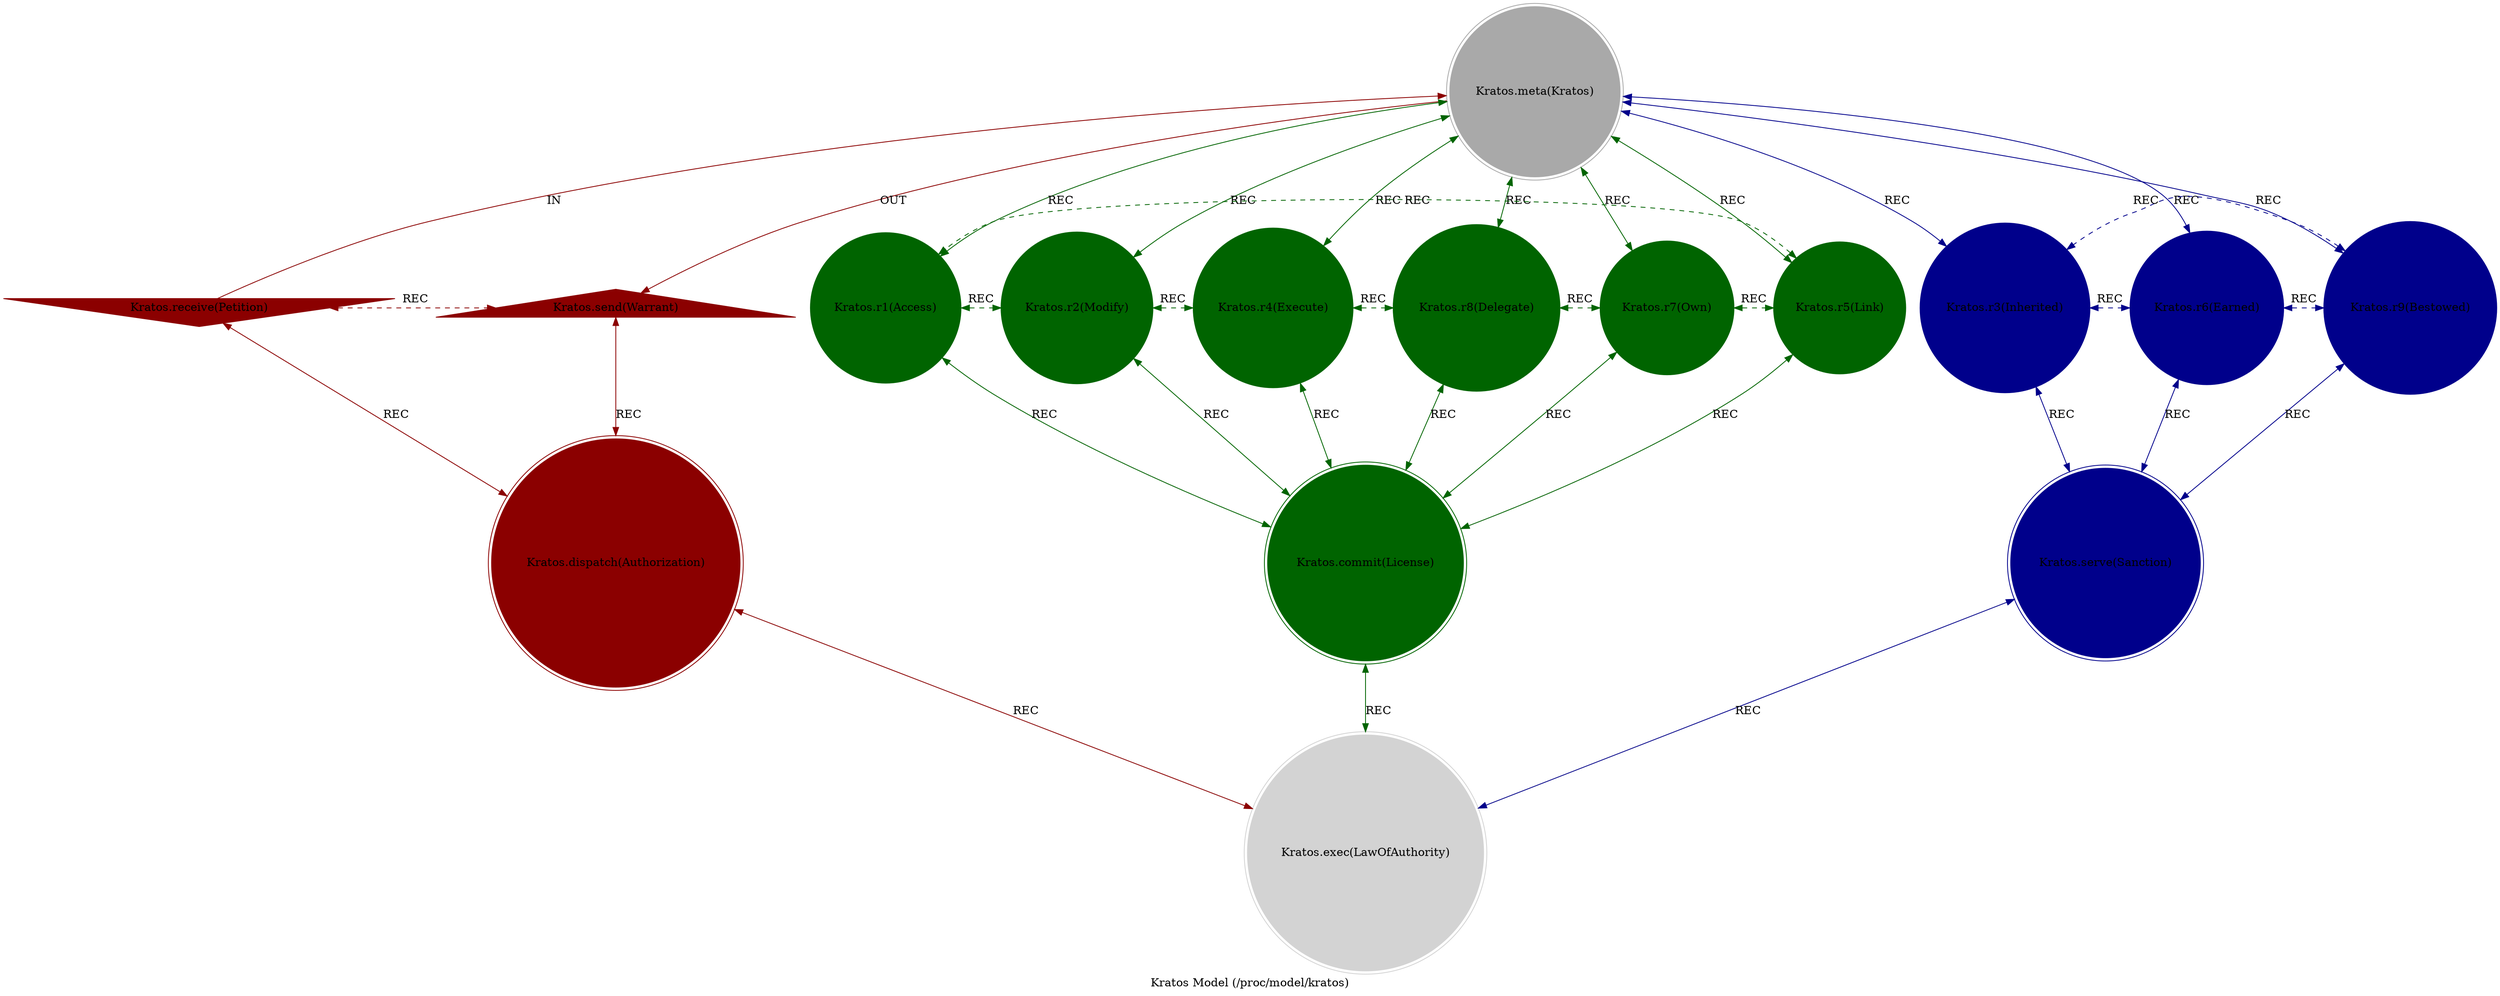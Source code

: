 strict digraph KratosModel {
    style = filled;
    color = lightgray;
    node [shape = circle; style = filled; color = lightgreen;];
    edge [color = darkgray;];
    label = "Kratos Model (/proc/model/kratos)";
    comment = "{{description}}";
    
    spark_a_t [label = "Kratos.receive(Petition)";comment = "Potential: {{description}}";shape = invtriangle;color = darkred;];
    spark_0_t [label = "Kratos.meta(Kratos)";comment = "Abstract: {{description}}";shape = doublecircle;color = darkgray;];
    spark_b_t [label = "Kratos.send(Warrant)";comment = "Manifest: {{description}}";shape = triangle;color = darkred;];
    spark_1_t [label = "Kratos.r1(Access)";comment = "Initiation: {{description}}";color = darkgreen;];
    spark_2_t [label = "Kratos.r2(Modify)";comment = "Response: {{description}}";color = darkgreen;];
    spark_4_t [label = "Kratos.r4(Execute)";comment = "Integration: {{description}}";color = darkgreen;];
    spark_8_t [label = "Kratos.r8(Delegate)";comment = "Reflection: {{description}}";color = darkgreen;];
    spark_7_t [label = "Kratos.r7(Own)";comment = "Consolidation: {{description}}";color = darkgreen;];
    spark_5_t [label = "Kratos.r5(Link)";comment = "Propagation: {{description}}";color = darkgreen;];
    spark_3_t [label = "Kratos.r3(Inherited)";comment = "Thesis: {{description}}";color = darkblue;];
    spark_6_t [label = "Kratos.r6(Earned)";comment = "Antithesis: {{description}}";color = darkblue;];
    spark_9_t [label = "Kratos.r9(Bestowed)";comment = "Synthesis: {{description}}";color = darkblue;];
    spark_c_t [label = "Kratos.dispatch(Authorization)";comment = "Why-Who: {{description}}";shape = doublecircle;color = darkred;];
    spark_d_t [label = "Kratos.commit(License)";comment = "What-How: {{description}}";shape = doublecircle;color = darkgreen;];
    spark_e_t [label = "Kratos.serve(Sanction)";comment = "When-Where: {{description}}";shape = doublecircle;color = darkblue;];
    spark_f_t [label = "Kratos.exec(LawOfAuthority)";comment = "Which-Closure: {{description}}";shape = doublecircle;color = lightgray;];
    
    spark_a_t -> spark_0_t [label = "IN"; comment = "{{description}}"; color = darkred; constraint = false;];
    spark_0_t -> spark_b_t [label = "OUT"; comment = "{{description}}"; color = darkred;];
    spark_a_t -> spark_c_t [label = "REC"; comment = "{{description}}"; color = darkred; dir = both;];
    spark_b_t -> spark_c_t [label = "REC"; comment = "{{description}}"; color = darkred; dir = both;];
    spark_a_t -> spark_b_t [label = "REC"; comment = "{{description}}"; color = darkred; dir = both; style = dashed; constraint = false;];
    
    spark_0_t -> spark_1_t [label = "REC"; comment = "{{description}}"; color = darkgreen; dir = both;];
    spark_0_t -> spark_2_t [label = "REC"; comment = "{{description}}"; color = darkgreen; dir = both;];
    spark_0_t -> spark_4_t [label = "REC"; comment = "{{description}}"; color = darkgreen; dir = both;];
    spark_0_t -> spark_8_t [label = "REC"; comment = "{{description}}"; color = darkgreen; dir = both;];
    spark_0_t -> spark_7_t [label = "REC"; comment = "{{description}}"; color = darkgreen; dir = both;];
    spark_0_t -> spark_5_t [label = "REC"; comment = "{{description}}"; color = darkgreen; dir = both;];
    
    spark_1_t -> spark_2_t [label = "REC"; comment = "{{description}}"; color = darkgreen; dir = both; style = dashed; constraint = false;];
    spark_2_t -> spark_4_t [label = "REC"; comment = "{{description}}"; color = darkgreen; dir = both; style = dashed; constraint = false;];
    spark_4_t -> spark_8_t [label = "REC"; comment = "{{description}}"; color = darkgreen; dir = both; style = dashed; constraint = false;];
    spark_8_t -> spark_7_t [label = "REC"; comment = "{{description}}"; color = darkgreen; dir = both; style = dashed; constraint = false;];
    spark_7_t -> spark_5_t [label = "REC"; comment = "{{description}}"; color = darkgreen; dir = both; style = dashed; constraint = false;];
    spark_5_t -> spark_1_t [label = "REC"; comment = "{{description}}"; color = darkgreen; dir = both; style = dashed; constraint = false;];
    
    spark_1_t -> spark_d_t [label = "REC"; comment = "{{description}}"; color = darkgreen; dir = both;];
    spark_2_t -> spark_d_t [label = "REC"; comment = "{{description}}"; color = darkgreen; dir = both;];
    spark_4_t -> spark_d_t [label = "REC"; comment = "{{description}}"; color = darkgreen; dir = both;];
    spark_8_t -> spark_d_t [label = "REC"; comment = "{{description}}"; color = darkgreen; dir = both;];
    spark_7_t -> spark_d_t [label = "REC"; comment = "{{description}}"; color = darkgreen; dir = both;];
    spark_5_t -> spark_d_t [label = "REC"; comment = "{{description}}"; color = darkgreen; dir = both;];
    
    spark_0_t -> spark_3_t [label = "REC"; comment = "{{description}}"; color = darkblue; dir = both;];
    spark_0_t -> spark_6_t [label = "REC"; comment = "{{description}}"; color = darkblue; dir = both;];
    spark_0_t -> spark_9_t [label = "REC"; comment = "{{description}}"; color = darkblue; dir = both;];
    
    spark_3_t -> spark_e_t [label = "REC"; comment = "{{description}}"; color = darkblue; dir = both;];
    spark_6_t -> spark_e_t [label = "REC"; comment = "{{description}}"; color = darkblue; dir = both;];
    spark_9_t -> spark_e_t [label = "REC"; comment = "{{description}}"; color = darkblue; dir = both;];
    
    spark_3_t -> spark_6_t [label = "REC"; comment = "{{description}}"; color = darkblue; dir = both; style = dashed; constraint = false;];
    spark_6_t -> spark_9_t [label = "REC"; comment = "{{description}}"; color = darkblue; dir = both; style = dashed; constraint = false;];
    spark_9_t -> spark_3_t [label = "REC"; comment = "{{description}}"; color = darkblue; dir = both; style = dashed; constraint = false;];
    
    spark_c_t -> spark_f_t [label = "REC"; comment = "{{description}}"; color = darkred; dir = both;];
    spark_d_t -> spark_f_t [label = "REC"; comment = "{{description}}"; color = darkgreen; dir = both;];
    spark_e_t -> spark_f_t [label = "REC"; comment = "{{description}}"; color = darkblue; dir = both;];
}